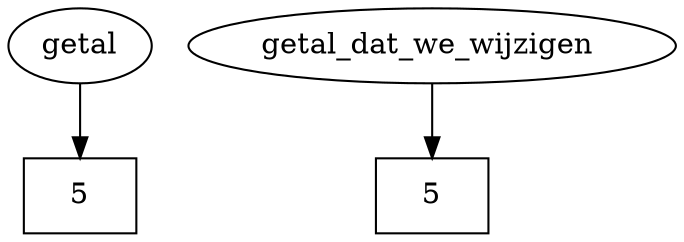 digraph graphname {
 var1[label="getal"];
 var2[label="getal_dat_we_wijzigen "];
 memory1[label="5",shape=box];
 memory2[label="5",shape=box];

 var1->memory1;
 var2->memory2;

}
